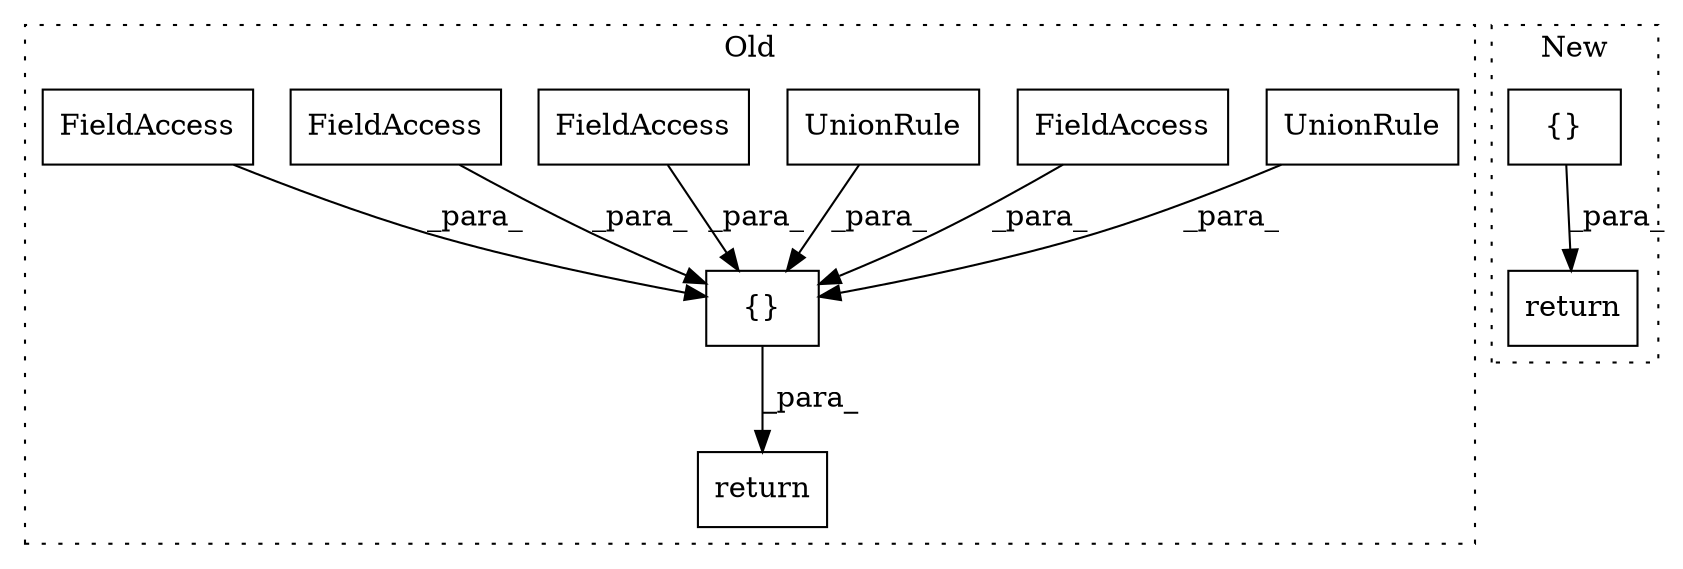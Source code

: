 digraph G {
subgraph cluster0 {
1 [label="UnionRule" a="32" s="5053,5093" l="10,1" shape="box"];
3 [label="{}" a="4" s="4988,5134" l="1,1" shape="box"];
4 [label="FieldAccess" a="22" s="5026" l="4" shape="box"];
6 [label="return" a="41" s="4972" l="7" shape="box"];
7 [label="UnionRule" a="32" s="5095,5133" l="10,1" shape="box"];
8 [label="FieldAccess" a="22" s="4989" l="11" shape="box"];
9 [label="FieldAccess" a="22" s="5022" l="3" shape="box"];
10 [label="FieldAccess" a="22" s="5001" l="20" shape="box"];
label = "Old";
style="dotted";
}
subgraph cluster1 {
2 [label="{}" a="4" s="5300,5541" l="1,1" shape="box"];
5 [label="return" a="41" s="5284" l="7" shape="box"];
label = "New";
style="dotted";
}
1 -> 3 [label="_para_"];
2 -> 5 [label="_para_"];
3 -> 6 [label="_para_"];
4 -> 3 [label="_para_"];
7 -> 3 [label="_para_"];
8 -> 3 [label="_para_"];
9 -> 3 [label="_para_"];
10 -> 3 [label="_para_"];
}